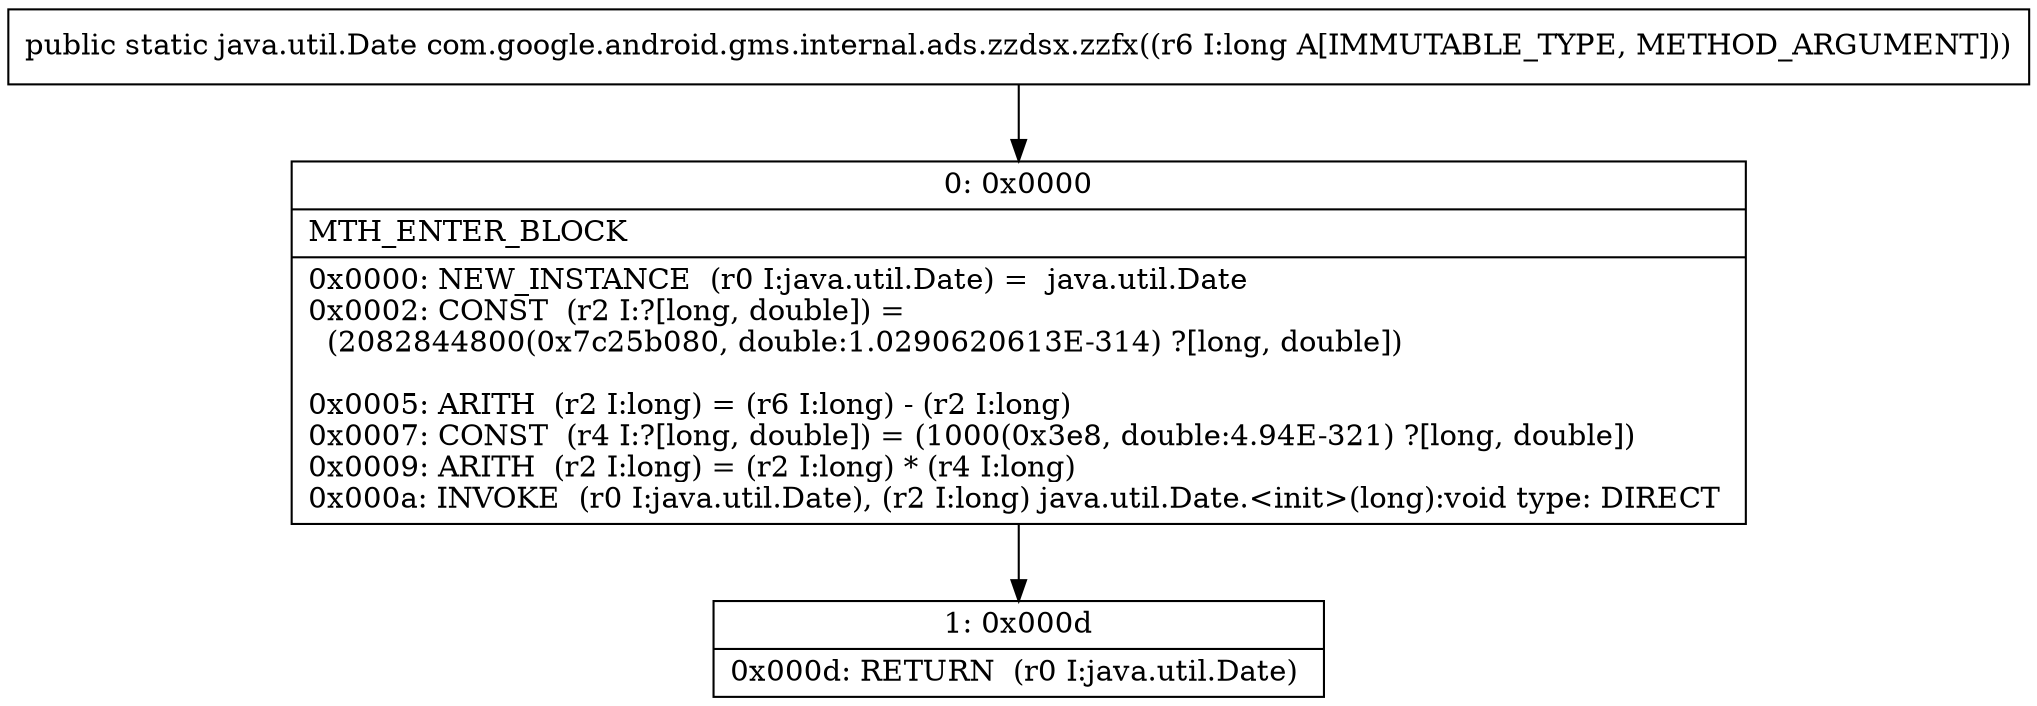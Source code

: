 digraph "CFG forcom.google.android.gms.internal.ads.zzdsx.zzfx(J)Ljava\/util\/Date;" {
Node_0 [shape=record,label="{0\:\ 0x0000|MTH_ENTER_BLOCK\l|0x0000: NEW_INSTANCE  (r0 I:java.util.Date) =  java.util.Date \l0x0002: CONST  (r2 I:?[long, double]) = \l  (2082844800(0x7c25b080, double:1.0290620613E\-314) ?[long, double])\l \l0x0005: ARITH  (r2 I:long) = (r6 I:long) \- (r2 I:long) \l0x0007: CONST  (r4 I:?[long, double]) = (1000(0x3e8, double:4.94E\-321) ?[long, double]) \l0x0009: ARITH  (r2 I:long) = (r2 I:long) * (r4 I:long) \l0x000a: INVOKE  (r0 I:java.util.Date), (r2 I:long) java.util.Date.\<init\>(long):void type: DIRECT \l}"];
Node_1 [shape=record,label="{1\:\ 0x000d|0x000d: RETURN  (r0 I:java.util.Date) \l}"];
MethodNode[shape=record,label="{public static java.util.Date com.google.android.gms.internal.ads.zzdsx.zzfx((r6 I:long A[IMMUTABLE_TYPE, METHOD_ARGUMENT])) }"];
MethodNode -> Node_0;
Node_0 -> Node_1;
}

